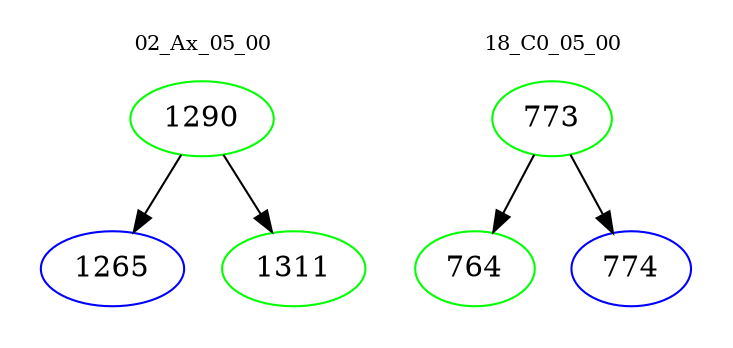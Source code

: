 digraph{
subgraph cluster_0 {
color = white
label = "02_Ax_05_00";
fontsize=10;
T0_1290 [label="1290", color="green"]
T0_1290 -> T0_1265 [color="black"]
T0_1265 [label="1265", color="blue"]
T0_1290 -> T0_1311 [color="black"]
T0_1311 [label="1311", color="green"]
}
subgraph cluster_1 {
color = white
label = "18_C0_05_00";
fontsize=10;
T1_773 [label="773", color="green"]
T1_773 -> T1_764 [color="black"]
T1_764 [label="764", color="green"]
T1_773 -> T1_774 [color="black"]
T1_774 [label="774", color="blue"]
}
}
